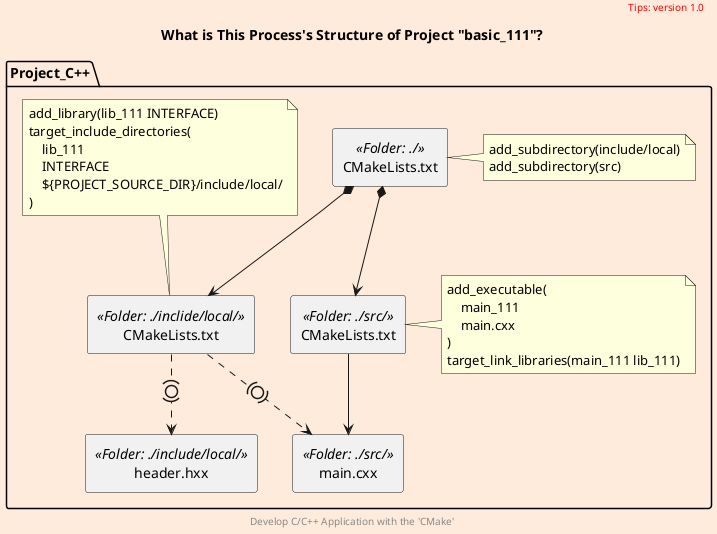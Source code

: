 @startuml
scale 700 width
skinparam backgroundColor #FFEBDC
scale 1

package Project_C++ as project {
    rectangle header.hxx <<Folder: ./include/local/>> as header
    rectangle main.cxx <<Folder: ./src/>> as main
    rectangle CMakeLists.txt <<Folder: ./>> as begin
    rectangle CMakeLists.txt <<Folder: ./src/>> as src_list
    rectangle CMakeLists.txt <<Folder: ./inclide/local/>> as local_list
    'rectangle main_cxx.o <<Binary File>> as o_file

    note right of begin
        add_subdirectory(include/local)
        add_subdirectory(src)
    endnote
    note top of local_list
        add_library(lib_111 INTERFACE)
        target_include_directories(
            lib_111
            INTERFACE
            ${PROJECT_SOURCE_DIR}/include/local/
        )
    endnote
    note right of src_list
        add_executable(
            main_111
            main.cxx
        )
        target_link_libraries(main_111 lib_111)
    endnote
    'note bottom of main
    '    ＃include “<header.hxx>”
    'endnote
}

begin *--> src_list
begin *--> local_list
src_list --> main
'src_list --> o_file
'local_list --> o_file
local_list .(0).> main
local_list .(0).> header

title
    What is This Process's Structure of Project "basic_111"?
end title

header
<font color=red>Tips: version 1.0</font>
endheader

center footer Develop C/C++ Application with the 'CMake'

@enduml